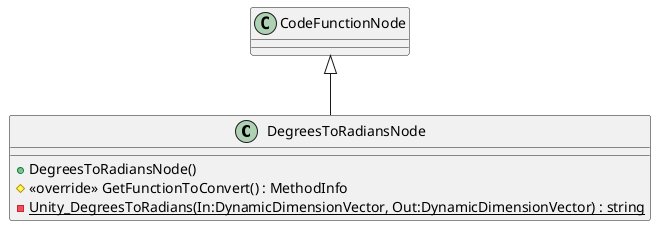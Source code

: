 @startuml
class DegreesToRadiansNode {
    + DegreesToRadiansNode()
    # <<override>> GetFunctionToConvert() : MethodInfo
    {static} - Unity_DegreesToRadians(In:DynamicDimensionVector, Out:DynamicDimensionVector) : string
}
CodeFunctionNode <|-- DegreesToRadiansNode
@enduml
